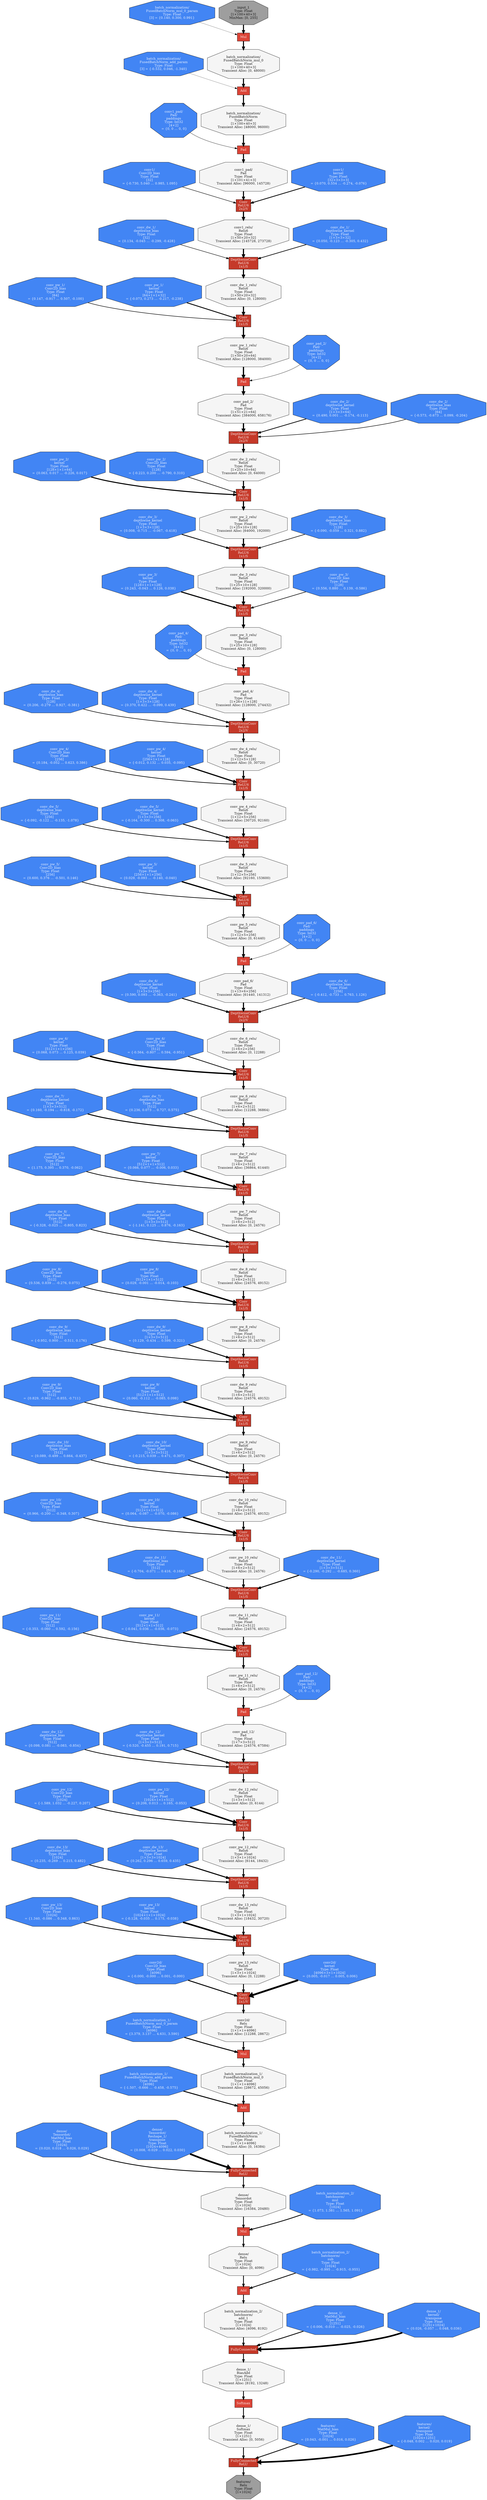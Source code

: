digraph Computegraph {
	 nslimit=125;
	 "dense/Tensordot/MatMul_bias" [label="dense/\nTensordot/\nMatMul_bias\nType: Float\n[1024]\n = {0.020, 0.018 … 0.026, 0.029}", shape=octagon, style=filled, fillcolor="#4285F4", fontcolor = "#FFFFFFDD"];
	 "features/MatMul_bias" [label="features/\nMatMul_bias\nType: Float\n[1024]\n = {0.043, -0.001 … 0.016, 0.026}", shape=octagon, style=filled, fillcolor="#4285F4", fontcolor = "#FFFFFFDD"];
	 "features/kernel/transpose" [label="features/\nkernel/\ntranspose\nType: Float\n[1024×1251]\n = {-0.048, 0.002 … 0.020, 0.019}", shape=octagon, style=filled, fillcolor="#4285F4", fontcolor = "#FFFFFFDD"];
	 "dense_1/MatMul_bias" [label="dense_1/\nMatMul_bias\nType: Float\n[1251]\n = {-0.006, -0.010 … -0.025, -0.026}", shape=octagon, style=filled, fillcolor="#4285F4", fontcolor = "#FFFFFFDD"];
	 "dense_1/kernel/transpose" [label="dense_1/\nkernel/\ntranspose\nType: Float\n[1251×1024]\n = {0.026, -0.057 … 0.048, 0.036}", shape=octagon, style=filled, fillcolor="#4285F4", fontcolor = "#FFFFFFDD"];
	 "dense/Tensordot/Reshape_1/transpose" [label="dense/\nTensordot/\nReshape_1/\ntranspose\nType: Float\n[1024×4096]\n = {0.008, -0.029 … 0.022, 0.030}", shape=octagon, style=filled, fillcolor="#4285F4", fontcolor = "#FFFFFFDD"];
	 "batch_normalization_1/FusedBatchNorm_add_param" [label="batch_normalization_1/\nFusedBatchNorm_add_param\nType: Float\n[4096]\n = {-1.507, -0.666 … -0.458, -0.575}", shape=octagon, style=filled, fillcolor="#4285F4", fontcolor = "#FFFFFFDD"];
	 "batch_normalization_1/FusedBatchNorm_mul_0_param" [label="batch_normalization_1/\nFusedBatchNorm_mul_0_param\nType: Float\n[4096]\n = {3.379, 3.137 … 4.631, 3.590}", shape=octagon, style=filled, fillcolor="#4285F4", fontcolor = "#FFFFFFDD"];
	 "batch_normalization_1/FusedBatchNorm_mul_0" [label="batch_normalization_1/\nFusedBatchNorm_mul_0\nType: Float\n[1×1×1×4096]\nTransient Alloc: [28672, 45056)", shape=octagon, style=filled, fillcolor="#F5F5F5", fontcolor = "#000000DD"];
	 "conv2d/Conv2D_bias" [label="conv2d/\nConv2D_bias\nType: Float\n[4096]\n = {-0.000, -0.000 … 0.001, -0.000}", shape=octagon, style=filled, fillcolor="#4285F4", fontcolor = "#FFFFFFDD"];
	 "conv_pw_13/Conv2D_bias" [label="conv_pw_13/\nConv2D_bias\nType: Float\n[1024]\n = {1.340, -0.086 … 0.348, 0.863}", shape=octagon, style=filled, fillcolor="#4285F4", fontcolor = "#FFFFFFDD"];
	 "conv_pw_13/kernel" [label="conv_pw_13/\nkernel\nType: Float\n[1024×1×1×1024]\n = {-0.128, -0.035 … 0.175, -0.038}", shape=octagon, style=filled, fillcolor="#4285F4", fontcolor = "#FFFFFFDD"];
	 "conv_dw_13/depthwise_bias" [label="conv_dw_13/\ndepthwise_bias\nType: Float\n[1024]\n = {0.235, -0.269 … 0.215, 0.482}", shape=octagon, style=filled, fillcolor="#4285F4", fontcolor = "#FFFFFFDD"];
	 "conv_dw_13/depthwise_kernel" [label="conv_dw_13/\ndepthwise_kernel\nType: Float\n[1×3×3×1024]\n = {0.262, 0.296 … 0.659, 0.435}", shape=octagon, style=filled, fillcolor="#4285F4", fontcolor = "#FFFFFFDD"];
	 "conv_pw_12/Conv2D_bias" [label="conv_pw_12/\nConv2D_bias\nType: Float\n[1024]\n = {-1.589, 1.032 … -0.227, 0.207}", shape=octagon, style=filled, fillcolor="#4285F4", fontcolor = "#FFFFFFDD"];
	 "conv_pw_12/kernel" [label="conv_pw_12/\nkernel\nType: Float\n[1024×1×1×512]\n = {0.206, 0.013 … 0.165, -0.053}", shape=octagon, style=filled, fillcolor="#4285F4", fontcolor = "#FFFFFFDD"];
	 "conv_dw_12/depthwise_bias" [label="conv_dw_12/\ndepthwise_bias\nType: Float\n[512]\n = {0.098, 0.081 … -0.083, -0.854}", shape=octagon, style=filled, fillcolor="#4285F4", fontcolor = "#FFFFFFDD"];
	 "conv_dw_12/depthwise_kernel" [label="conv_dw_12/\ndepthwise_kernel\nType: Float\n[1×3×3×512]\n = {-0.520, -0.455 … 0.191, 0.715}", shape=octagon, style=filled, fillcolor="#4285F4", fontcolor = "#FFFFFFDD"];
	 "conv_pw_11/Conv2D_bias" [label="conv_pw_11/\nConv2D_bias\nType: Float\n[512]\n = {-0.353, -0.060 … 0.592, -0.156}", shape=octagon, style=filled, fillcolor="#4285F4", fontcolor = "#FFFFFFDD"];
	 "conv_pw_11/kernel" [label="conv_pw_11/\nkernel\nType: Float\n[512×1×1×512]\n = {-0.041, 0.036 … -0.036, -0.073}", shape=octagon, style=filled, fillcolor="#4285F4", fontcolor = "#FFFFFFDD"];
	 "conv_dw_11/depthwise_bias" [label="conv_dw_11/\ndepthwise_bias\nType: Float\n[512]\n = {-0.704, -0.071 … 0.416, -0.168}", shape=octagon, style=filled, fillcolor="#4285F4", fontcolor = "#FFFFFFDD"];
	 "conv_pw_10/Conv2D_bias" [label="conv_pw_10/\nConv2D_bias\nType: Float\n[512]\n = {0.966, -0.200 … -0.348, 0.307}", shape=octagon, style=filled, fillcolor="#4285F4", fontcolor = "#FFFFFFDD"];
	 "conv_pw_10/kernel" [label="conv_pw_10/\nkernel\nType: Float\n[512×1×1×512]\n = {0.064, -0.087 … -0.070, -0.086}", shape=octagon, style=filled, fillcolor="#4285F4", fontcolor = "#FFFFFFDD"];
	 "conv_dw_10/depthwise_bias" [label="conv_dw_10/\ndepthwise_bias\nType: Float\n[512]\n = {0.089, -0.499 … 0.664, -0.437}", shape=octagon, style=filled, fillcolor="#4285F4", fontcolor = "#FFFFFFDD"];
	 "conv_dw_10/depthwise_kernel" [label="conv_dw_10/\ndepthwise_kernel\nType: Float\n[1×3×3×512]\n = {-0.215, 0.039 … 0.471, -0.307}", shape=octagon, style=filled, fillcolor="#4285F4", fontcolor = "#FFFFFFDD"];
	 "conv_pw_9/Conv2D_bias" [label="conv_pw_9/\nConv2D_bias\nType: Float\n[512]\n = {0.829, -0.962 … -0.855, -0.711}", shape=octagon, style=filled, fillcolor="#4285F4", fontcolor = "#FFFFFFDD"];
	 "conv_pw_9/kernel" [label="conv_pw_9/\nkernel\nType: Float\n[512×1×1×512]\n = {0.060, -0.112 … -0.085, 0.098}", shape=octagon, style=filled, fillcolor="#4285F4", fontcolor = "#FFFFFFDD"];
	 "conv_dw_9/depthwise_bias" [label="conv_dw_9/\ndepthwise_bias\nType: Float\n[512]\n = {-0.952, 0.900 … -0.511, 0.176}", shape=octagon, style=filled, fillcolor="#4285F4", fontcolor = "#FFFFFFDD"];
	 "conv_dw_9/depthwise_kernel" [label="conv_dw_9/\ndepthwise_kernel\nType: Float\n[1×3×3×512]\n = {0.129, -0.434 … 0.599, -0.321}", shape=octagon, style=filled, fillcolor="#4285F4", fontcolor = "#FFFFFFDD"];
	 "conv_pw_8/Conv2D_bias" [label="conv_pw_8/\nConv2D_bias\nType: Float\n[512]\n = {0.536, 0.839 … -0.276, 0.075}", shape=octagon, style=filled, fillcolor="#4285F4", fontcolor = "#FFFFFFDD"];
	 "conv_pw_8/kernel" [label="conv_pw_8/\nkernel\nType: Float\n[512×1×1×512]\n = {0.029, -0.001 … -0.014, -0.103}", shape=octagon, style=filled, fillcolor="#4285F4", fontcolor = "#FFFFFFDD"];
	 "conv_dw_8/depthwise_bias" [label="conv_dw_8/\ndepthwise_bias\nType: Float\n[512]\n = {-0.328, -0.025 … -0.805, 0.823}", shape=octagon, style=filled, fillcolor="#4285F4", fontcolor = "#FFFFFFDD"];
	 "conv_dw_8/depthwise_kernel" [label="conv_dw_8/\ndepthwise_kernel\nType: Float\n[1×3×3×512]\n = {-1.141, 0.125 … 0.876, -0.163}", shape=octagon, style=filled, fillcolor="#4285F4", fontcolor = "#FFFFFFDD"];
	 "conv_pw_7/Conv2D_bias" [label="conv_pw_7/\nConv2D_bias\nType: Float\n[512]\n = {1.175, 0.395 … 0.370, -0.062}", shape=octagon, style=filled, fillcolor="#4285F4", fontcolor = "#FFFFFFDD"];
	 "conv_pw_6/kernel" [label="conv_pw_6/\nkernel\nType: Float\n[512×1×1×256]\n = {0.068, 0.073 … 0.125, 0.039}", shape=octagon, style=filled, fillcolor="#4285F4", fontcolor = "#FFFFFFDD"];
	 "conv_dw_6/depthwise_kernel" [label="conv_dw_6/\ndepthwise_kernel\nType: Float\n[1×3×3×256]\n = {0.590, 0.093 … -0.363, -0.241}", shape=octagon, style=filled, fillcolor="#4285F4", fontcolor = "#FFFFFFDD"];
	 "conv_pw_5/Conv2D_bias" [label="conv_pw_5/\nConv2D_bias\nType: Float\n[256]\n = {0.600, 0.376 … -0.501, 0.146}", shape=octagon, style=filled, fillcolor="#4285F4", fontcolor = "#FFFFFFDD"];
	 "conv_pw_5/kernel" [label="conv_pw_5/\nkernel\nType: Float\n[256×1×1×256]\n = {0.029, -0.093 … -0.140, -0.040}", shape=octagon, style=filled, fillcolor="#4285F4", fontcolor = "#FFFFFFDD"];
	 "conv_dw_5/depthwise_bias" [label="conv_dw_5/\ndepthwise_bias\nType: Float\n[256]\n = {-0.092, -0.122 … -0.135, -1.078}", shape=octagon, style=filled, fillcolor="#4285F4", fontcolor = "#FFFFFFDD"];
	 "conv_dw_5/depthwise_kernel" [label="conv_dw_5/\ndepthwise_kernel\nType: Float\n[1×3×3×256]\n = {-0.164, -0.300 … 0.308, -0.063}", shape=octagon, style=filled, fillcolor="#4285F4", fontcolor = "#FFFFFFDD"];
	 "conv_pw_4/Conv2D_bias" [label="conv_pw_4/\nConv2D_bias\nType: Float\n[256]\n = {0.184, -0.052 … 0.623, 0.386}", shape=octagon, style=filled, fillcolor="#4285F4", fontcolor = "#FFFFFFDD"];
	 "conv_pw_4/kernel" [label="conv_pw_4/\nkernel\nType: Float\n[256×1×1×128]\n = {-0.012, 0.132 … 0.035, -0.095}", shape=octagon, style=filled, fillcolor="#4285F4", fontcolor = "#FFFFFFDD"];
	 "conv_dw_4/depthwise_bias" [label="conv_dw_4/\ndepthwise_bias\nType: Float\n[128]\n = {0.206, -0.279 … 0.927, -0.381}", shape=octagon, style=filled, fillcolor="#4285F4", fontcolor = "#FFFFFFDD"];
	 "conv_dw_4/depthwise_kernel" [label="conv_dw_4/\ndepthwise_kernel\nType: Float\n[1×3×3×128]\n = {0.370, 0.422 … -0.099, 0.439}", shape=octagon, style=filled, fillcolor="#4285F4", fontcolor = "#FFFFFFDD"];
	 "conv_dw_3/depthwise_kernel" [label="conv_dw_3/\ndepthwise_kernel\nType: Float\n[1×3×3×128]\n = {0.008, -0.715 … -0.067, -0.418}", shape=octagon, style=filled, fillcolor="#4285F4", fontcolor = "#FFFFFFDD"];
	 "conv_pw_1/Conv2D_bias" [label="conv_pw_1/\nConv2D_bias\nType: Float\n[64]\n = {0.147, -0.917 … 0.507, -0.100}", shape=octagon, style=filled, fillcolor="#4285F4", fontcolor = "#FFFFFFDD"];
	 "conv_pw_1/kernel" [label="conv_pw_1/\nkernel\nType: Float\n[64×1×1×32]\n = {-0.073, 0.273 … -0.217, -0.238}", shape=octagon, style=filled, fillcolor="#4285F4", fontcolor = "#FFFFFFDD"];
	 "conv_dw_1/depthwise_bias" [label="conv_dw_1/\ndepthwise_bias\nType: Float\n[32]\n = {0.134, -0.045 … -0.299, -0.428}", shape=octagon, style=filled, fillcolor="#4285F4", fontcolor = "#FFFFFFDD"];
	 "batch_normalization/FusedBatchNorm_add_param" [label="batch_normalization/\nFusedBatchNorm_add_param\nType: Float\n[3] = {-0.532, 0.046, -1.340}", shape=octagon, style=filled, fillcolor="#4285F4", fontcolor = "#FFFFFFDD"];
	 "batch_normalization/FusedBatchNorm_mul_0" [label="batch_normalization/\nFusedBatchNorm_mul_0\nType: Float\n[1×100×40×3]\nTransient Alloc: [0, 48000)", shape=octagon, style=filled, fillcolor="#F5F5F5", fontcolor = "#000000DD"];
	 "features/Relu" [label="features/\nRelu\nType: Float\n[1×1024]", shape=octagon, style=filled, fillcolor="#9E9E9E", fontcolor = "#000000DD"];
	 "dense_1/BiasAdd" [label="dense_1/\nBiasAdd\nType: Float\n[1×1251]\nTransient Alloc: [8192, 13248)", shape=octagon, style=filled, fillcolor="#F5F5F5", fontcolor = "#000000DD"];
	 "batch_normalization_2/batchnorm/sub" [label="batch_normalization_2/\nbatchnorm/\nsub\nType: Float\n[1024]\n = {-0.982, -0.995 … -0.915, -0.955}", shape=octagon, style=filled, fillcolor="#4285F4", fontcolor = "#FFFFFFDD"];
	 "batch_normalization_2/batchnorm/mul" [label="batch_normalization_2/\nbatchnorm/\nmul\nType: Float\n[1024]\n = {1.073, 1.381 … 1.565, 1.091}", shape=octagon, style=filled, fillcolor="#4285F4", fontcolor = "#FFFFFFDD"];
	 "dense/Tensordot" [label="dense/\nTensordot\nType: Float\n[1×1024]\nTransient Alloc: [16384, 20480)", shape=octagon, style=filled, fillcolor="#F5F5F5", fontcolor = "#000000DD"];
	 "batch_normalization_1/FusedBatchNorm" [label="batch_normalization_1/\nFusedBatchNorm\nType: Float\n[1×1×1×4096]\nTransient Alloc: [0, 16384)", shape=octagon, style=filled, fillcolor="#F5F5F5", fontcolor = "#000000DD"];
	 "conv1/Conv2D_bias" [label="conv1/\nConv2D_bias\nType: Float\n[32]\n = {-0.730, 5.040 … 0.985, 1.095}", shape=octagon, style=filled, fillcolor="#4285F4", fontcolor = "#FFFFFFDD"];
	 "conv2d/Relu" [label="conv2d/\nRelu\nType: Float\n[1×1×1×4096]\nTransient Alloc: [12288, 28672)", shape=octagon, style=filled, fillcolor="#F5F5F5", fontcolor = "#000000DD"];
	 "conv_pw_12_relu/Relu6" [label="conv_pw_12_relu/\nRelu6\nType: Float\n[1×3×1×1024]\nTransient Alloc: [6144, 18432)", shape=octagon, style=filled, fillcolor="#F5F5F5", fontcolor = "#000000DD"];
	 "batch_normalization/FusedBatchNorm_mul_0_param" [label="batch_normalization/\nFusedBatchNorm_mul_0_param\nType: Float\n[3] = {0.140, 0.300, 0.991}", shape=octagon, style=filled, fillcolor="#4285F4", fontcolor = "#FFFFFFDD"];
	 "conv_pw_11_relu/Relu6" [label="conv_pw_11_relu/\nRelu6\nType: Float\n[1×6×2×512]\nTransient Alloc: [0, 24576)", shape=octagon, style=filled, fillcolor="#F5F5F5", fontcolor = "#000000DD"];
	 "conv_pw_10_relu/Relu6" [label="conv_pw_10_relu/\nRelu6\nType: Float\n[1×6×2×512]\nTransient Alloc: [0, 24576)", shape=octagon, style=filled, fillcolor="#F5F5F5", fontcolor = "#000000DD"];
	 "conv_dw_10_relu/Relu6" [label="conv_dw_10_relu/\nRelu6\nType: Float\n[1×6×2×512]\nTransient Alloc: [24576, 49152)", shape=octagon, style=filled, fillcolor="#F5F5F5", fontcolor = "#000000DD"];
	 "conv_dw_9_relu/Relu6" [label="conv_dw_9_relu/\nRelu6\nType: Float\n[1×6×2×512]\nTransient Alloc: [24576, 49152)", shape=octagon, style=filled, fillcolor="#F5F5F5", fontcolor = "#000000DD"];
	 "conv_pw_6/Conv2D_bias" [label="conv_pw_6/\nConv2D_bias\nType: Float\n[512]\n = {-0.564, -0.807 … 0.594, -0.951}", shape=octagon, style=filled, fillcolor="#4285F4", fontcolor = "#FFFFFFDD"];
	 "conv_pad_12/Pad" [label="conv_pad_12/\nPad\nType: Float\n[1×7×3×512]\nTransient Alloc: [24576, 67584)", shape=octagon, style=filled, fillcolor="#F5F5F5", fontcolor = "#000000DD"];
	 "conv_pw_8_relu/Relu6" [label="conv_pw_8_relu/\nRelu6\nType: Float\n[1×6×2×512]\nTransient Alloc: [0, 24576)", shape=octagon, style=filled, fillcolor="#F5F5F5", fontcolor = "#000000DD"];
	 "batch_normalization_2/batchnorm/add_1" [label="batch_normalization_2/\nbatchnorm/\nadd_1\nType: Float\n[1×1024]\nTransient Alloc: [4096, 8192)", shape=octagon, style=filled, fillcolor="#F5F5F5", fontcolor = "#000000DD"];
	 "conv_pw_5_relu/Relu6" [label="conv_pw_5_relu/\nRelu6\nType: Float\n[1×12×5×256]\nTransient Alloc: [0, 61440)", shape=octagon, style=filled, fillcolor="#F5F5F5", fontcolor = "#000000DD"];
	 "input_1" [label="input_1\nType: Float\n[1×100×40×3]\nMinMax: [0, 255]", shape=octagon, style=filled, fillcolor="#9E9E9E", fontcolor = "#000000DD"];
	 "conv_pw_1_relu/Relu6" [label="conv_pw_1_relu/\nRelu6\nType: Float\n[1×50×20×64]\nTransient Alloc: [128000, 384000)", shape=octagon, style=filled, fillcolor="#F5F5F5", fontcolor = "#000000DD"];
	 "conv1_pad/Pad" [label="conv1_pad/\nPad\nType: Float\n[1×101×41×3]\nTransient Alloc: [96000, 145728)", shape=octagon, style=filled, fillcolor="#F5F5F5", fontcolor = "#000000DD"];
	 "conv_pw_2_relu/Relu6" [label="conv_pw_2_relu/\nRelu6\nType: Float\n[1×25×10×128]\nTransient Alloc: [64000, 192000)", shape=octagon, style=filled, fillcolor="#F5F5F5", fontcolor = "#000000DD"];
	 "conv_pw_7/kernel" [label="conv_pw_7/\nkernel\nType: Float\n[512×1×1×512]\n = {0.066, 0.077 … -0.006, 0.033}", shape=octagon, style=filled, fillcolor="#4285F4", fontcolor = "#FFFFFFDD"];
	 "conv_pad_4/Pad/paddings" [label="conv_pad_4/\nPad/\npaddings\nType: Int32\n[4×2]\n = {0, 0 … 0, 0}", shape=octagon, style=filled, fillcolor="#4285F4", fontcolor = "#FFFFFFDD"];
	 "dense_1/Softmax" [label="dense_1/\nSoftmax\nType: Float\n[1×1251]\nTransient Alloc: [0, 5056)", shape=octagon, style=filled, fillcolor="#F5F5F5", fontcolor = "#000000DD"];
	 "conv_pw_2/kernel" [label="conv_pw_2/\nkernel\nType: Float\n[128×1×1×64]\n = {0.063, 0.017 … -0.226, 0.017}", shape=octagon, style=filled, fillcolor="#4285F4", fontcolor = "#FFFFFFDD"];
	 "conv_pw_3_relu/Relu6" [label="conv_pw_3_relu/\nRelu6\nType: Float\n[1×25×10×128]\nTransient Alloc: [0, 128000)", shape=octagon, style=filled, fillcolor="#F5F5F5", fontcolor = "#000000DD"];
	 "conv_pw_3/kernel" [label="conv_pw_3/\nkernel\nType: Float\n[128×1×1×128]\n = {0.243, -0.043 … 0.126, 0.038}", shape=octagon, style=filled, fillcolor="#4285F4", fontcolor = "#FFFFFFDD"];
	 "conv1_relu/Relu6" [label="conv1_relu/\nRelu6\nType: Float\n[1×50×20×32]\nTransient Alloc: [145728, 273728)", shape=octagon, style=filled, fillcolor="#F5F5F5", fontcolor = "#000000DD"];
	 "conv_pad_2/Pad" [label="conv_pad_2/\nPad\nType: Float\n[1×51×21×64]\nTransient Alloc: [384000, 658176)", shape=octagon, style=filled, fillcolor="#F5F5F5", fontcolor = "#000000DD"];
	 "conv_pw_13_relu/Relu6" [label="conv_pw_13_relu/\nRelu6\nType: Float\n[1×3×1×1024]\nTransient Alloc: [0, 12288)", shape=octagon, style=filled, fillcolor="#F5F5F5", fontcolor = "#000000DD"];
	 "conv_pw_4_relu/Relu6" [label="conv_pw_4_relu/\nRelu6\nType: Float\n[1×12×5×256]\nTransient Alloc: [30720, 92160)", shape=octagon, style=filled, fillcolor="#F5F5F5", fontcolor = "#000000DD"];
	 "conv1_pad/Pad/paddings" [label="conv1_pad/\nPad/\npaddings\nType: Int32\n[4×2]\n = {0, 0 … 0, 0}", shape=octagon, style=filled, fillcolor="#4285F4", fontcolor = "#FFFFFFDD"];
	 "conv_dw_12_relu/Relu6" [label="conv_dw_12_relu/\nRelu6\nType: Float\n[1×3×1×512]\nTransient Alloc: [0, 6144)", shape=octagon, style=filled, fillcolor="#F5F5F5", fontcolor = "#000000DD"];
	 "conv_pw_2/Conv2D_bias" [label="conv_pw_2/\nConv2D_bias\nType: Float\n[128]\n = {-0.223, 0.200 … -0.790, 0.310}", shape=octagon, style=filled, fillcolor="#4285F4", fontcolor = "#FFFFFFDD"];
	 "conv_pad_2/Pad/paddings" [label="conv_pad_2/\nPad/\npaddings\nType: Int32\n[4×2]\n = {0, 0 … 0, 0}", shape=octagon, style=filled, fillcolor="#4285F4", fontcolor = "#FFFFFFDD"];
	 "conv_dw_8_relu/Relu6" [label="conv_dw_8_relu/\nRelu6\nType: Float\n[1×6×2×512]\nTransient Alloc: [24576, 49152)", shape=octagon, style=filled, fillcolor="#F5F5F5", fontcolor = "#000000DD"];
	 "conv_dw_1/depthwise_kernel" [label="conv_dw_1/\ndepthwise_kernel\nType: Float\n[1×3×3×32]\n = {0.050, -0.123 … -0.305, 0.432}", shape=octagon, style=filled, fillcolor="#4285F4", fontcolor = "#FFFFFFDD"];
	 "conv1/kernel" [label="conv1/\nkernel\nType: Float\n[32×3×3×3]\n = {0.070, 0.554 … -0.274, -0.076}", shape=octagon, style=filled, fillcolor="#4285F4", fontcolor = "#FFFFFFDD"];
	 "conv2d/kernel" [label="conv2d/\nkernel\nType: Float\n[4096×3×1×1024]\n = {0.005, -0.017 … 0.005, 0.006}", shape=octagon, style=filled, fillcolor="#4285F4", fontcolor = "#FFFFFFDD"];
	 "conv_pad_12/Pad/paddings" [label="conv_pad_12/\nPad/\npaddings\nType: Int32\n[4×2]\n = {0, 0 … 0, 0}", shape=octagon, style=filled, fillcolor="#4285F4", fontcolor = "#FFFFFFDD"];
	 "conv_dw_13_relu/Relu6" [label="conv_dw_13_relu/\nRelu6\nType: Float\n[1×3×1×1024]\nTransient Alloc: [18432, 30720)", shape=octagon, style=filled, fillcolor="#F5F5F5", fontcolor = "#000000DD"];
	 "conv_pad_6/Pad" [label="conv_pad_6/\nPad\nType: Float\n[1×13×6×256]\nTransient Alloc: [61440, 141312)", shape=octagon, style=filled, fillcolor="#F5F5F5", fontcolor = "#000000DD"];
	 "conv_pad_6/Pad/paddings" [label="conv_pad_6/\nPad/\npaddings\nType: Int32\n[4×2]\n = {0, 0 … 0, 0}", shape=octagon, style=filled, fillcolor="#4285F4", fontcolor = "#FFFFFFDD"];
	 "conv_dw_7/depthwise_kernel" [label="conv_dw_7/\ndepthwise_kernel\nType: Float\n[1×3×3×512]\n = {0.160, -0.194 … -0.818, -0.172}", shape=octagon, style=filled, fillcolor="#4285F4", fontcolor = "#FFFFFFDD"];
	 "batch_normalization/FusedBatchNorm" [label="batch_normalization/\nFusedBatchNorm\nType: Float\n[1×100×40×3]\nTransient Alloc: [48000, 96000)", shape=octagon, style=filled, fillcolor="#F5F5F5", fontcolor = "#000000DD"];
	 "conv_dw_3/depthwise_bias" [label="conv_dw_3/\ndepthwise_bias\nType: Float\n[128]\n = {-0.090, -0.059 … 0.321, 0.882}", shape=octagon, style=filled, fillcolor="#4285F4", fontcolor = "#FFFFFFDD"];
	 "conv_dw_1_relu/Relu6" [label="conv_dw_1_relu/\nRelu6\nType: Float\n[1×50×20×32]\nTransient Alloc: [0, 128000)", shape=octagon, style=filled, fillcolor="#F5F5F5", fontcolor = "#000000DD"];
	 "conv_pw_7_relu/Relu6" [label="conv_pw_7_relu/\nRelu6\nType: Float\n[1×6×2×512]\nTransient Alloc: [0, 24576)", shape=octagon, style=filled, fillcolor="#F5F5F5", fontcolor = "#000000DD"];
	 "conv_pad_4/Pad" [label="conv_pad_4/\nPad\nType: Float\n[1×26×11×128]\nTransient Alloc: [128000, 274432)", shape=octagon, style=filled, fillcolor="#F5F5F5", fontcolor = "#000000DD"];
	 "conv_dw_2_relu/Relu6" [label="conv_dw_2_relu/\nRelu6\nType: Float\n[1×25×10×64]\nTransient Alloc: [0, 64000)", shape=octagon, style=filled, fillcolor="#F5F5F5", fontcolor = "#000000DD"];
	 "conv_pw_9_relu/Relu6" [label="conv_pw_9_relu/\nRelu6\nType: Float\n[1×6×2×512]\nTransient Alloc: [0, 24576)", shape=octagon, style=filled, fillcolor="#F5F5F5", fontcolor = "#000000DD"];
	 "conv_dw_5_relu/Relu6" [label="conv_dw_5_relu/\nRelu6\nType: Float\n[1×12×5×256]\nTransient Alloc: [92160, 153600)", shape=octagon, style=filled, fillcolor="#F5F5F5", fontcolor = "#000000DD"];
	 "conv_dw_3_relu/Relu6" [label="conv_dw_3_relu/\nRelu6\nType: Float\n[1×25×10×128]\nTransient Alloc: [192000, 320000)", shape=octagon, style=filled, fillcolor="#F5F5F5", fontcolor = "#000000DD"];
	 "conv_dw_11_relu/Relu6" [label="conv_dw_11_relu/\nRelu6\nType: Float\n[1×6×2×512]\nTransient Alloc: [24576, 49152)", shape=octagon, style=filled, fillcolor="#F5F5F5", fontcolor = "#000000DD"];
	 "conv_dw_4_relu/Relu6" [label="conv_dw_4_relu/\nRelu6\nType: Float\n[1×12×5×128]\nTransient Alloc: [0, 30720)", shape=octagon, style=filled, fillcolor="#F5F5F5", fontcolor = "#000000DD"];
	 "conv_dw_6/depthwise_bias" [label="conv_dw_6/\ndepthwise_bias\nType: Float\n[256]\n = {-0.412, -0.733 … 0.763, 1.126}", shape=octagon, style=filled, fillcolor="#4285F4", fontcolor = "#FFFFFFDD"];
	 "dense/Relu" [label="dense/\nRelu\nType: Float\n[1×1024]\nTransient Alloc: [0, 4096)", shape=octagon, style=filled, fillcolor="#F5F5F5", fontcolor = "#000000DD"];
	 "conv_pw_3/Conv2D_bias" [label="conv_pw_3/\nConv2D_bias\nType: Float\n[128]\n = {0.556, 0.880 … 0.139, -0.586}", shape=octagon, style=filled, fillcolor="#4285F4", fontcolor = "#FFFFFFDD"];
	 "conv_dw_6_relu/Relu6" [label="conv_dw_6_relu/\nRelu6\nType: Float\n[1×6×2×256]\nTransient Alloc: [0, 12288)", shape=octagon, style=filled, fillcolor="#F5F5F5", fontcolor = "#000000DD"];
	 "conv_dw_11/depthwise_kernel" [label="conv_dw_11/\ndepthwise_kernel\nType: Float\n[1×3×3×512]\n = {-0.290, -0.292 … -0.685, 0.360}", shape=octagon, style=filled, fillcolor="#4285F4", fontcolor = "#FFFFFFDD"];
	 "conv_dw_2/depthwise_kernel" [label="conv_dw_2/\ndepthwise_kernel\nType: Float\n[1×3×3×64]\n = {0.490, 0.001 … -0.174, -0.113}", shape=octagon, style=filled, fillcolor="#4285F4", fontcolor = "#FFFFFFDD"];
	 "conv_dw_7_relu/Relu6" [label="conv_dw_7_relu/\nRelu6\nType: Float\n[1×6×2×512]\nTransient Alloc: [36864, 61440)", shape=octagon, style=filled, fillcolor="#F5F5F5", fontcolor = "#000000DD"];
	 "conv_dw_7/depthwise_bias" [label="conv_dw_7/\ndepthwise_bias\nType: Float\n[512]\n = {0.236, 0.073 … 0.727, 0.575}", shape=octagon, style=filled, fillcolor="#4285F4", fontcolor = "#FFFFFFDD"];
	 "conv_dw_2/depthwise_bias" [label="conv_dw_2/\ndepthwise_bias\nType: Float\n[64]\n = {-0.573, -0.673 … 0.099, -0.204}", shape=octagon, style=filled, fillcolor="#4285F4", fontcolor = "#FFFFFFDD"];
	 "conv_pw_6_relu/Relu6" [label="conv_pw_6_relu/\nRelu6\nType: Float\n[1×6×2×512]\nTransient Alloc: [12288, 36864)", shape=octagon, style=filled, fillcolor="#F5F5F5", fontcolor = "#000000DD"];
	 "op00000" [label="Mul", shape=box, style=filled, fillcolor="#DB4437", fontcolor = "#FFFFFFDD"];
	 "input_1" -> "op00000" [penwidth=4.516916, weight=13.550747];
	 "batch_normalization/FusedBatchNorm_mul_0_param" -> "op00000" [penwidth=0.528321, weight=1.000000];
	 "op00000" -> "batch_normalization/FusedBatchNorm_mul_0" [penwidth=4.516916, weight=13.550747];
	 "op00001" [label="Add", shape=box, style=filled, fillcolor="#DB4437", fontcolor = "#FFFFFFDD"];
	 "batch_normalization/FusedBatchNorm_mul_0" -> "op00001" [penwidth=4.516916, weight=13.550747];
	 "batch_normalization/FusedBatchNorm_add_param" -> "op00001" [penwidth=0.528321, weight=1.000000];
	 "op00001" -> "batch_normalization/FusedBatchNorm" [penwidth=4.516916, weight=13.550747];
	 "op00002" [label="Pad", shape=box, style=filled, fillcolor="#DB4437", fontcolor = "#FFFFFFDD"];
	 "batch_normalization/FusedBatchNorm" -> "op00002" [penwidth=4.516916, weight=13.550747];
	 "conv1_pad/Pad/paddings" -> "op00002" [penwidth=1.000000, weight=1.000000];
	 "op00002" -> "conv1_pad/Pad" [penwidth=4.533576, weight=13.600726];
	 "op00003" [label="Conv\nReLU6\n2x2/V", shape=box, style=filled, fillcolor="#C53929", fontcolor = "#FFFFFFDD"];
	 "conv1_pad/Pad" -> "op00003" [penwidth=4.533576, weight=13.600726];
	 "conv1/kernel" -> "op00003" [penwidth=3.251629, weight=1.000000];
	 "conv1/Conv2D_bias" -> "op00003" [penwidth=1.666667, weight=1.000000];
	 "op00003" -> "conv1_relu/Relu6" [penwidth=4.988595, weight=14.965784];
	 "op00004" [label="DepthwiseConv\nReLU6\n1x1/S", shape=box, style=filled, fillcolor="#C53929", fontcolor = "#FFFFFFDD"];
	 "conv1_relu/Relu6" -> "op00004" [penwidth=4.988595, weight=14.965784];
	 "conv_dw_1/depthwise_kernel" -> "op00004" [penwidth=2.723308, weight=1.000000];
	 "conv_dw_1/depthwise_bias" -> "op00004" [penwidth=1.666667, weight=1.000000];
	 "op00004" -> "conv_dw_1_relu/Relu6" [penwidth=4.988595, weight=14.965784];
	 "op00005" [label="Conv\nReLU6\n1x1/S", shape=box, style=filled, fillcolor="#C53929", fontcolor = "#FFFFFFDD"];
	 "conv_dw_1_relu/Relu6" -> "op00005" [penwidth=4.988595, weight=14.965784];
	 "conv_pw_1/kernel" -> "op00005" [penwidth=3.666667, weight=1.000000];
	 "conv_pw_1/Conv2D_bias" -> "op00005" [penwidth=2.000000, weight=1.000000];
	 "op00005" -> "conv_pw_1_relu/Relu6" [penwidth=5.321928, weight=15.965784];
	 "op00006" [label="Pad", shape=box, style=filled, fillcolor="#DB4437", fontcolor = "#FFFFFFDD"];
	 "conv_pw_1_relu/Relu6" -> "op00006" [penwidth=5.321928, weight=15.965784];
	 "conv_pad_2/Pad/paddings" -> "op00006" [penwidth=1.000000, weight=1.000000];
	 "op00006" -> "conv_pad_2/Pad" [penwidth=5.354914, weight=16.064743];
	 "op00007" [label="DepthwiseConv\nReLU6\n2x2/V", shape=box, style=filled, fillcolor="#C53929", fontcolor = "#FFFFFFDD"];
	 "conv_pad_2/Pad" -> "op00007" [penwidth=5.354914, weight=16.064743];
	 "conv_dw_2/depthwise_kernel" -> "op00007" [penwidth=3.056642, weight=1.000000];
	 "conv_dw_2/depthwise_bias" -> "op00007" [penwidth=2.000000, weight=1.000000];
	 "op00007" -> "conv_dw_2_relu/Relu6" [penwidth=4.655262, weight=13.965784];
	 "op00008" [label="Conv\nReLU6\n1x1/S", shape=box, style=filled, fillcolor="#C53929", fontcolor = "#FFFFFFDD"];
	 "conv_dw_2_relu/Relu6" -> "op00008" [penwidth=4.655262, weight=13.965784];
	 "conv_pw_2/kernel" -> "op00008" [penwidth=4.333333, weight=1.000000];
	 "conv_pw_2/Conv2D_bias" -> "op00008" [penwidth=2.333333, weight=1.000000];
	 "op00008" -> "conv_pw_2_relu/Relu6" [penwidth=4.988595, weight=14.965784];
	 "op00009" [label="DepthwiseConv\nReLU6\n1x1/S", shape=box, style=filled, fillcolor="#C53929", fontcolor = "#FFFFFFDD"];
	 "conv_pw_2_relu/Relu6" -> "op00009" [penwidth=4.988595, weight=14.965784];
	 "conv_dw_3/depthwise_kernel" -> "op00009" [penwidth=3.389975, weight=1.000000];
	 "conv_dw_3/depthwise_bias" -> "op00009" [penwidth=2.333333, weight=1.000000];
	 "op00009" -> "conv_dw_3_relu/Relu6" [penwidth=4.988595, weight=14.965784];
	 "op00010" [label="Conv\nReLU6\n1x1/S", shape=box, style=filled, fillcolor="#C53929", fontcolor = "#FFFFFFDD"];
	 "conv_dw_3_relu/Relu6" -> "op00010" [penwidth=4.988595, weight=14.965784];
	 "conv_pw_3/kernel" -> "op00010" [penwidth=4.666667, weight=1.000000];
	 "conv_pw_3/Conv2D_bias" -> "op00010" [penwidth=2.333333, weight=1.000000];
	 "op00010" -> "conv_pw_3_relu/Relu6" [penwidth=4.988595, weight=14.965784];
	 "op00011" [label="Pad", shape=box, style=filled, fillcolor="#DB4437", fontcolor = "#FFFFFFDD"];
	 "conv_pw_3_relu/Relu6" -> "op00011" [penwidth=4.988595, weight=14.965784];
	 "conv_pad_4/Pad/paddings" -> "op00011" [penwidth=1.000000, weight=1.000000];
	 "op00011" -> "conv_pad_4/Pad" [penwidth=5.053290, weight=15.159871];
	 "op00012" [label="DepthwiseConv\nReLU6\n2x2/V", shape=box, style=filled, fillcolor="#C53929", fontcolor = "#FFFFFFDD"];
	 "conv_pad_4/Pad" -> "op00012" [penwidth=5.053290, weight=15.159871];
	 "conv_dw_4/depthwise_kernel" -> "op00012" [penwidth=3.389975, weight=1.000000];
	 "conv_dw_4/depthwise_bias" -> "op00012" [penwidth=2.333333, weight=1.000000];
	 "op00012" -> "conv_dw_4_relu/Relu6" [penwidth=4.302297, weight=12.906891];
	 "op00013" [label="Conv\nReLU6\n1x1/S", shape=box, style=filled, fillcolor="#C53929", fontcolor = "#FFFFFFDD"];
	 "conv_dw_4_relu/Relu6" -> "op00013" [penwidth=4.302297, weight=12.906891];
	 "conv_pw_4/kernel" -> "op00013" [penwidth=5.000000, weight=1.000000];
	 "conv_pw_4/Conv2D_bias" -> "op00013" [penwidth=2.666667, weight=1.000000];
	 "op00013" -> "conv_pw_4_relu/Relu6" [penwidth=4.635630, weight=13.906891];
	 "op00014" [label="DepthwiseConv\nReLU6\n1x1/S", shape=box, style=filled, fillcolor="#C53929", fontcolor = "#FFFFFFDD"];
	 "conv_pw_4_relu/Relu6" -> "op00014" [penwidth=4.635630, weight=13.906891];
	 "conv_dw_5/depthwise_kernel" -> "op00014" [penwidth=3.723308, weight=1.000000];
	 "conv_dw_5/depthwise_bias" -> "op00014" [penwidth=2.666667, weight=1.000000];
	 "op00014" -> "conv_dw_5_relu/Relu6" [penwidth=4.635630, weight=13.906891];
	 "op00015" [label="Conv\nReLU6\n1x1/S", shape=box, style=filled, fillcolor="#C53929", fontcolor = "#FFFFFFDD"];
	 "conv_dw_5_relu/Relu6" -> "op00015" [penwidth=4.635630, weight=13.906891];
	 "conv_pw_5/kernel" -> "op00015" [penwidth=5.333333, weight=1.000000];
	 "conv_pw_5/Conv2D_bias" -> "op00015" [penwidth=2.666667, weight=1.000000];
	 "op00015" -> "conv_pw_5_relu/Relu6" [penwidth=4.635630, weight=13.906891];
	 "op00016" [label="Pad", shape=box, style=filled, fillcolor="#DB4437", fontcolor = "#FFFFFFDD"];
	 "conv_pw_5_relu/Relu6" -> "op00016" [penwidth=4.635630, weight=13.906891];
	 "conv_pad_6/Pad/paddings" -> "op00016" [penwidth=1.000000, weight=1.000000];
	 "op00016" -> "conv_pad_6/Pad" [penwidth=4.761801, weight=14.285402];
	 "op00017" [label="DepthwiseConv\nReLU6\n2x2/V", shape=box, style=filled, fillcolor="#C53929", fontcolor = "#FFFFFFDD"];
	 "conv_pad_6/Pad" -> "op00017" [penwidth=4.761801, weight=14.285402];
	 "conv_dw_6/depthwise_kernel" -> "op00017" [penwidth=3.723308, weight=1.000000];
	 "conv_dw_6/depthwise_bias" -> "op00017" [penwidth=2.666667, weight=1.000000];
	 "op00017" -> "conv_dw_6_relu/Relu6" [penwidth=3.861654, weight=11.584963];
	 "op00018" [label="Conv\nReLU6\n1x1/S", shape=box, style=filled, fillcolor="#C53929", fontcolor = "#FFFFFFDD"];
	 "conv_dw_6_relu/Relu6" -> "op00018" [penwidth=3.861654, weight=11.584963];
	 "conv_pw_6/kernel" -> "op00018" [penwidth=5.666667, weight=1.000000];
	 "conv_pw_6/Conv2D_bias" -> "op00018" [penwidth=3.000000, weight=1.000000];
	 "op00018" -> "conv_pw_6_relu/Relu6" [penwidth=4.194988, weight=12.584963];
	 "op00019" [label="DepthwiseConv\nReLU6\n1x1/S", shape=box, style=filled, fillcolor="#C53929", fontcolor = "#FFFFFFDD"];
	 "conv_pw_6_relu/Relu6" -> "op00019" [penwidth=4.194988, weight=12.584963];
	 "conv_dw_7/depthwise_kernel" -> "op00019" [penwidth=4.056642, weight=1.000000];
	 "conv_dw_7/depthwise_bias" -> "op00019" [penwidth=3.000000, weight=1.000000];
	 "op00019" -> "conv_dw_7_relu/Relu6" [penwidth=4.194988, weight=12.584963];
	 "op00020" [label="Conv\nReLU6\n1x1/S", shape=box, style=filled, fillcolor="#C53929", fontcolor = "#FFFFFFDD"];
	 "conv_dw_7_relu/Relu6" -> "op00020" [penwidth=4.194988, weight=12.584963];
	 "conv_pw_7/kernel" -> "op00020" [penwidth=6.000000, weight=1.000000];
	 "conv_pw_7/Conv2D_bias" -> "op00020" [penwidth=3.000000, weight=1.000000];
	 "op00020" -> "conv_pw_7_relu/Relu6" [penwidth=4.194988, weight=12.584963];
	 "op00021" [label="DepthwiseConv\nReLU6\n1x1/S", shape=box, style=filled, fillcolor="#C53929", fontcolor = "#FFFFFFDD"];
	 "conv_pw_7_relu/Relu6" -> "op00021" [penwidth=4.194988, weight=12.584963];
	 "conv_dw_8/depthwise_kernel" -> "op00021" [penwidth=4.056642, weight=1.000000];
	 "conv_dw_8/depthwise_bias" -> "op00021" [penwidth=3.000000, weight=1.000000];
	 "op00021" -> "conv_dw_8_relu/Relu6" [penwidth=4.194988, weight=12.584963];
	 "op00022" [label="Conv\nReLU6\n1x1/S", shape=box, style=filled, fillcolor="#C53929", fontcolor = "#FFFFFFDD"];
	 "conv_dw_8_relu/Relu6" -> "op00022" [penwidth=4.194988, weight=12.584963];
	 "conv_pw_8/kernel" -> "op00022" [penwidth=6.000000, weight=1.000000];
	 "conv_pw_8/Conv2D_bias" -> "op00022" [penwidth=3.000000, weight=1.000000];
	 "op00022" -> "conv_pw_8_relu/Relu6" [penwidth=4.194988, weight=12.584963];
	 "op00023" [label="DepthwiseConv\nReLU6\n1x1/S", shape=box, style=filled, fillcolor="#C53929", fontcolor = "#FFFFFFDD"];
	 "conv_pw_8_relu/Relu6" -> "op00023" [penwidth=4.194988, weight=12.584963];
	 "conv_dw_9/depthwise_kernel" -> "op00023" [penwidth=4.056642, weight=1.000000];
	 "conv_dw_9/depthwise_bias" -> "op00023" [penwidth=3.000000, weight=1.000000];
	 "op00023" -> "conv_dw_9_relu/Relu6" [penwidth=4.194988, weight=12.584963];
	 "op00024" [label="Conv\nReLU6\n1x1/S", shape=box, style=filled, fillcolor="#C53929", fontcolor = "#FFFFFFDD"];
	 "conv_dw_9_relu/Relu6" -> "op00024" [penwidth=4.194988, weight=12.584963];
	 "conv_pw_9/kernel" -> "op00024" [penwidth=6.000000, weight=1.000000];
	 "conv_pw_9/Conv2D_bias" -> "op00024" [penwidth=3.000000, weight=1.000000];
	 "op00024" -> "conv_pw_9_relu/Relu6" [penwidth=4.194988, weight=12.584963];
	 "op00025" [label="DepthwiseConv\nReLU6\n1x1/S", shape=box, style=filled, fillcolor="#C53929", fontcolor = "#FFFFFFDD"];
	 "conv_pw_9_relu/Relu6" -> "op00025" [penwidth=4.194988, weight=12.584963];
	 "conv_dw_10/depthwise_kernel" -> "op00025" [penwidth=4.056642, weight=1.000000];
	 "conv_dw_10/depthwise_bias" -> "op00025" [penwidth=3.000000, weight=1.000000];
	 "op00025" -> "conv_dw_10_relu/Relu6" [penwidth=4.194988, weight=12.584963];
	 "op00026" [label="Conv\nReLU6\n1x1/S", shape=box, style=filled, fillcolor="#C53929", fontcolor = "#FFFFFFDD"];
	 "conv_dw_10_relu/Relu6" -> "op00026" [penwidth=4.194988, weight=12.584963];
	 "conv_pw_10/kernel" -> "op00026" [penwidth=6.000000, weight=1.000000];
	 "conv_pw_10/Conv2D_bias" -> "op00026" [penwidth=3.000000, weight=1.000000];
	 "op00026" -> "conv_pw_10_relu/Relu6" [penwidth=4.194988, weight=12.584963];
	 "op00027" [label="DepthwiseConv\nReLU6\n1x1/S", shape=box, style=filled, fillcolor="#C53929", fontcolor = "#FFFFFFDD"];
	 "conv_pw_10_relu/Relu6" -> "op00027" [penwidth=4.194988, weight=12.584963];
	 "conv_dw_11/depthwise_kernel" -> "op00027" [penwidth=4.056642, weight=1.000000];
	 "conv_dw_11/depthwise_bias" -> "op00027" [penwidth=3.000000, weight=1.000000];
	 "op00027" -> "conv_dw_11_relu/Relu6" [penwidth=4.194988, weight=12.584963];
	 "op00028" [label="Conv\nReLU6\n1x1/S", shape=box, style=filled, fillcolor="#C53929", fontcolor = "#FFFFFFDD"];
	 "conv_dw_11_relu/Relu6" -> "op00028" [penwidth=4.194988, weight=12.584963];
	 "conv_pw_11/kernel" -> "op00028" [penwidth=6.000000, weight=1.000000];
	 "conv_pw_11/Conv2D_bias" -> "op00028" [penwidth=3.000000, weight=1.000000];
	 "op00028" -> "conv_pw_11_relu/Relu6" [penwidth=4.194988, weight=12.584963];
	 "op00029" [label="Pad", shape=box, style=filled, fillcolor="#DB4437", fontcolor = "#FFFFFFDD"];
	 "conv_pw_11_relu/Relu6" -> "op00029" [penwidth=4.194988, weight=12.584963];
	 "conv_pad_12/Pad/paddings" -> "op00029" [penwidth=1.000000, weight=1.000000];
	 "op00029" -> "conv_pad_12/Pad" [penwidth=4.464106, weight=13.392318];
	 "op00030" [label="DepthwiseConv\nReLU6\n2x2/V", shape=box, style=filled, fillcolor="#C53929", fontcolor = "#FFFFFFDD"];
	 "conv_pad_12/Pad" -> "op00030" [penwidth=4.464106, weight=13.392318];
	 "conv_dw_12/depthwise_kernel" -> "op00030" [penwidth=4.056642, weight=1.000000];
	 "conv_dw_12/depthwise_bias" -> "op00030" [penwidth=3.000000, weight=1.000000];
	 "op00030" -> "conv_dw_12_relu/Relu6" [penwidth=3.528321, weight=10.584963];
	 "op00031" [label="Conv\nReLU6\n1x1/S", shape=box, style=filled, fillcolor="#C53929", fontcolor = "#FFFFFFDD"];
	 "conv_dw_12_relu/Relu6" -> "op00031" [penwidth=3.528321, weight=10.584963];
	 "conv_pw_12/kernel" -> "op00031" [penwidth=6.333333, weight=1.000000];
	 "conv_pw_12/Conv2D_bias" -> "op00031" [penwidth=3.333333, weight=1.000000];
	 "op00031" -> "conv_pw_12_relu/Relu6" [penwidth=3.861654, weight=11.584963];
	 "op00032" [label="DepthwiseConv\nReLU6\n1x1/S", shape=box, style=filled, fillcolor="#C53929", fontcolor = "#FFFFFFDD"];
	 "conv_pw_12_relu/Relu6" -> "op00032" [penwidth=3.861654, weight=11.584963];
	 "conv_dw_13/depthwise_kernel" -> "op00032" [penwidth=4.389975, weight=1.000000];
	 "conv_dw_13/depthwise_bias" -> "op00032" [penwidth=3.333333, weight=1.000000];
	 "op00032" -> "conv_dw_13_relu/Relu6" [penwidth=3.861654, weight=11.584963];
	 "op00033" [label="Conv\nReLU6\n1x1/S", shape=box, style=filled, fillcolor="#C53929", fontcolor = "#FFFFFFDD"];
	 "conv_dw_13_relu/Relu6" -> "op00033" [penwidth=3.861654, weight=11.584963];
	 "conv_pw_13/kernel" -> "op00033" [penwidth=6.666667, weight=1.000000];
	 "conv_pw_13/Conv2D_bias" -> "op00033" [penwidth=3.333333, weight=1.000000];
	 "op00033" -> "conv_pw_13_relu/Relu6" [penwidth=3.861654, weight=11.584963];
	 "op00034" [label="Conv\nReLU\n1x1/V", shape=box, style=filled, fillcolor="#C53929", fontcolor = "#FFFFFFDD"];
	 "conv_pw_13_relu/Relu6" -> "op00034" [penwidth=3.861654, weight=11.584963];
	 "conv2d/kernel" -> "op00034" [penwidth=7.861654, weight=1.000000];
	 "conv2d/Conv2D_bias" -> "op00034" [penwidth=4.000000, weight=1.000000];
	 "op00034" -> "conv2d/Relu" [penwidth=4.000000, weight=12.000000];
	 "op00035" [label="Mul", shape=box, style=filled, fillcolor="#DB4437", fontcolor = "#FFFFFFDD"];
	 "conv2d/Relu" -> "op00035" [penwidth=4.000000, weight=12.000000];
	 "batch_normalization_1/FusedBatchNorm_mul_0_param" -> "op00035" [penwidth=4.000000, weight=1.000000];
	 "op00035" -> "batch_normalization_1/FusedBatchNorm_mul_0" [penwidth=4.000000, weight=12.000000];
	 "op00036" [label="Add", shape=box, style=filled, fillcolor="#DB4437", fontcolor = "#FFFFFFDD"];
	 "batch_normalization_1/FusedBatchNorm_mul_0" -> "op00036" [penwidth=4.000000, weight=12.000000];
	 "batch_normalization_1/FusedBatchNorm_add_param" -> "op00036" [penwidth=4.000000, weight=1.000000];
	 "op00036" -> "batch_normalization_1/FusedBatchNorm" [penwidth=4.000000, weight=12.000000];
	 "op00037" [label="FullyConnected\nReLU", shape=box, style=filled, fillcolor="#C53929", fontcolor = "#FFFFFFDD"];
	 "batch_normalization_1/FusedBatchNorm" -> "op00037" [penwidth=4.000000, weight=12.000000];
	 "dense/Tensordot/Reshape_1/transpose" -> "op00037" [penwidth=7.333333, weight=1.000000];
	 "dense/Tensordot/MatMul_bias" -> "op00037" [penwidth=3.333333, weight=1.000000];
	 "op00037" -> "dense/Tensordot" [penwidth=3.333333, weight=10.000000];
	 "op00038" [label="Mul", shape=box, style=filled, fillcolor="#DB4437", fontcolor = "#FFFFFFDD"];
	 "dense/Tensordot" -> "op00038" [penwidth=3.333333, weight=10.000000];
	 "batch_normalization_2/batchnorm/mul" -> "op00038" [penwidth=3.333333, weight=1.000000];
	 "op00038" -> "dense/Relu" [penwidth=3.333333, weight=10.000000];
	 "op00039" [label="Add", shape=box, style=filled, fillcolor="#DB4437", fontcolor = "#FFFFFFDD"];
	 "dense/Relu" -> "op00039" [penwidth=3.333333, weight=10.000000];
	 "batch_normalization_2/batchnorm/sub" -> "op00039" [penwidth=3.333333, weight=1.000000];
	 "op00039" -> "batch_normalization_2/batchnorm/add_1" [penwidth=3.333333, weight=10.000000];
	 "op00040" [label="FullyConnected", shape=box, style=filled, fillcolor="#C53929", fontcolor = "#FFFFFFDD"];
	 "batch_normalization_2/batchnorm/add_1" -> "op00040" [penwidth=3.333333, weight=10.000000];
	 "dense_1/kernel/transpose" -> "op00040" [penwidth=6.762955, weight=1.000000];
	 "dense_1/MatMul_bias" -> "op00040" [penwidth=3.429622, weight=1.000000];
	 "op00040" -> "dense_1/BiasAdd" [penwidth=3.429622, weight=10.288866];
	 "op00041" [label="Softmax", shape=box, style=filled, fillcolor="#DB4437", fontcolor = "#FFFFFFDD"];
	 "dense_1/BiasAdd" -> "op00041" [penwidth=3.429622, weight=10.288866];
	 "op00041" -> "dense_1/Softmax" [penwidth=3.429622, weight=10.288866];
	 "op00042" [label="FullyConnected\nReLU", shape=box, style=filled, fillcolor="#C53929", fontcolor = "#FFFFFFDD"];
	 "dense_1/Softmax" -> "op00042" [penwidth=3.429622, weight=10.288866];
	 "features/kernel/transpose" -> "op00042" [penwidth=6.762955, weight=1.000000];
	 "features/MatMul_bias" -> "op00042" [penwidth=3.333333, weight=1.000000];
	 "op00042" -> "features/Relu" [penwidth=3.333333, weight=10.000000];
}
